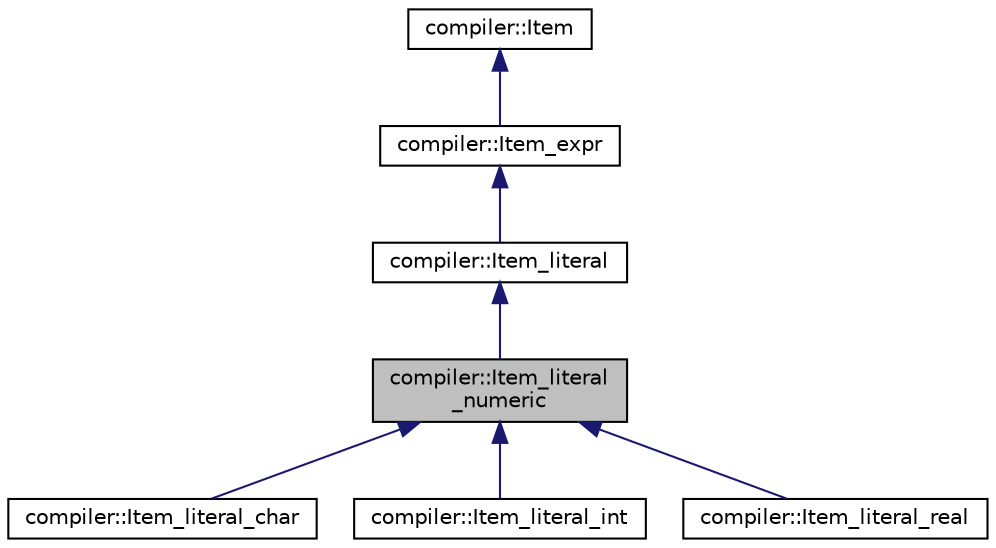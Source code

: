 digraph "compiler::Item_literal_numeric"
{
 // LATEX_PDF_SIZE
  edge [fontname="Helvetica",fontsize="10",labelfontname="Helvetica",labelfontsize="10"];
  node [fontname="Helvetica",fontsize="10",shape=record];
  Node1 [label="compiler::Item_literal\l_numeric",height=0.2,width=0.4,color="black", fillcolor="grey75", style="filled", fontcolor="black",tooltip="Class for basic numbers. INT/DOUBLE/CHAR."];
  Node2 -> Node1 [dir="back",color="midnightblue",fontsize="10",style="solid",fontname="Helvetica"];
  Node2 [label="compiler::Item_literal",height=0.2,width=0.4,color="black", fillcolor="white", style="filled",URL="$classcompiler_1_1_item__literal.html",tooltip="Class for literals."];
  Node3 -> Node2 [dir="back",color="midnightblue",fontsize="10",style="solid",fontname="Helvetica"];
  Node3 [label="compiler::Item_expr",height=0.2,width=0.4,color="black", fillcolor="white", style="filled",URL="$classcompiler_1_1_item__expr.html",tooltip="Class for general expressions."];
  Node4 -> Node3 [dir="back",color="midnightblue",fontsize="10",style="solid",fontname="Helvetica"];
  Node4 [label="compiler::Item",height=0.2,width=0.4,color="black", fillcolor="white", style="filled",URL="$classcompiler_1_1_item.html",tooltip="The most basic type for each node in the AST."];
  Node1 -> Node5 [dir="back",color="midnightblue",fontsize="10",style="solid",fontname="Helvetica"];
  Node5 [label="compiler::Item_literal_char",height=0.2,width=0.4,color="black", fillcolor="white", style="filled",URL="$classcompiler_1_1_item__literal__char.html",tooltip=" "];
  Node1 -> Node6 [dir="back",color="midnightblue",fontsize="10",style="solid",fontname="Helvetica"];
  Node6 [label="compiler::Item_literal_int",height=0.2,width=0.4,color="black", fillcolor="white", style="filled",URL="$classcompiler_1_1_item__literal__int.html",tooltip=" "];
  Node1 -> Node7 [dir="back",color="midnightblue",fontsize="10",style="solid",fontname="Helvetica"];
  Node7 [label="compiler::Item_literal_real",height=0.2,width=0.4,color="black", fillcolor="white", style="filled",URL="$classcompiler_1_1_item__literal__real.html",tooltip=" "];
}
